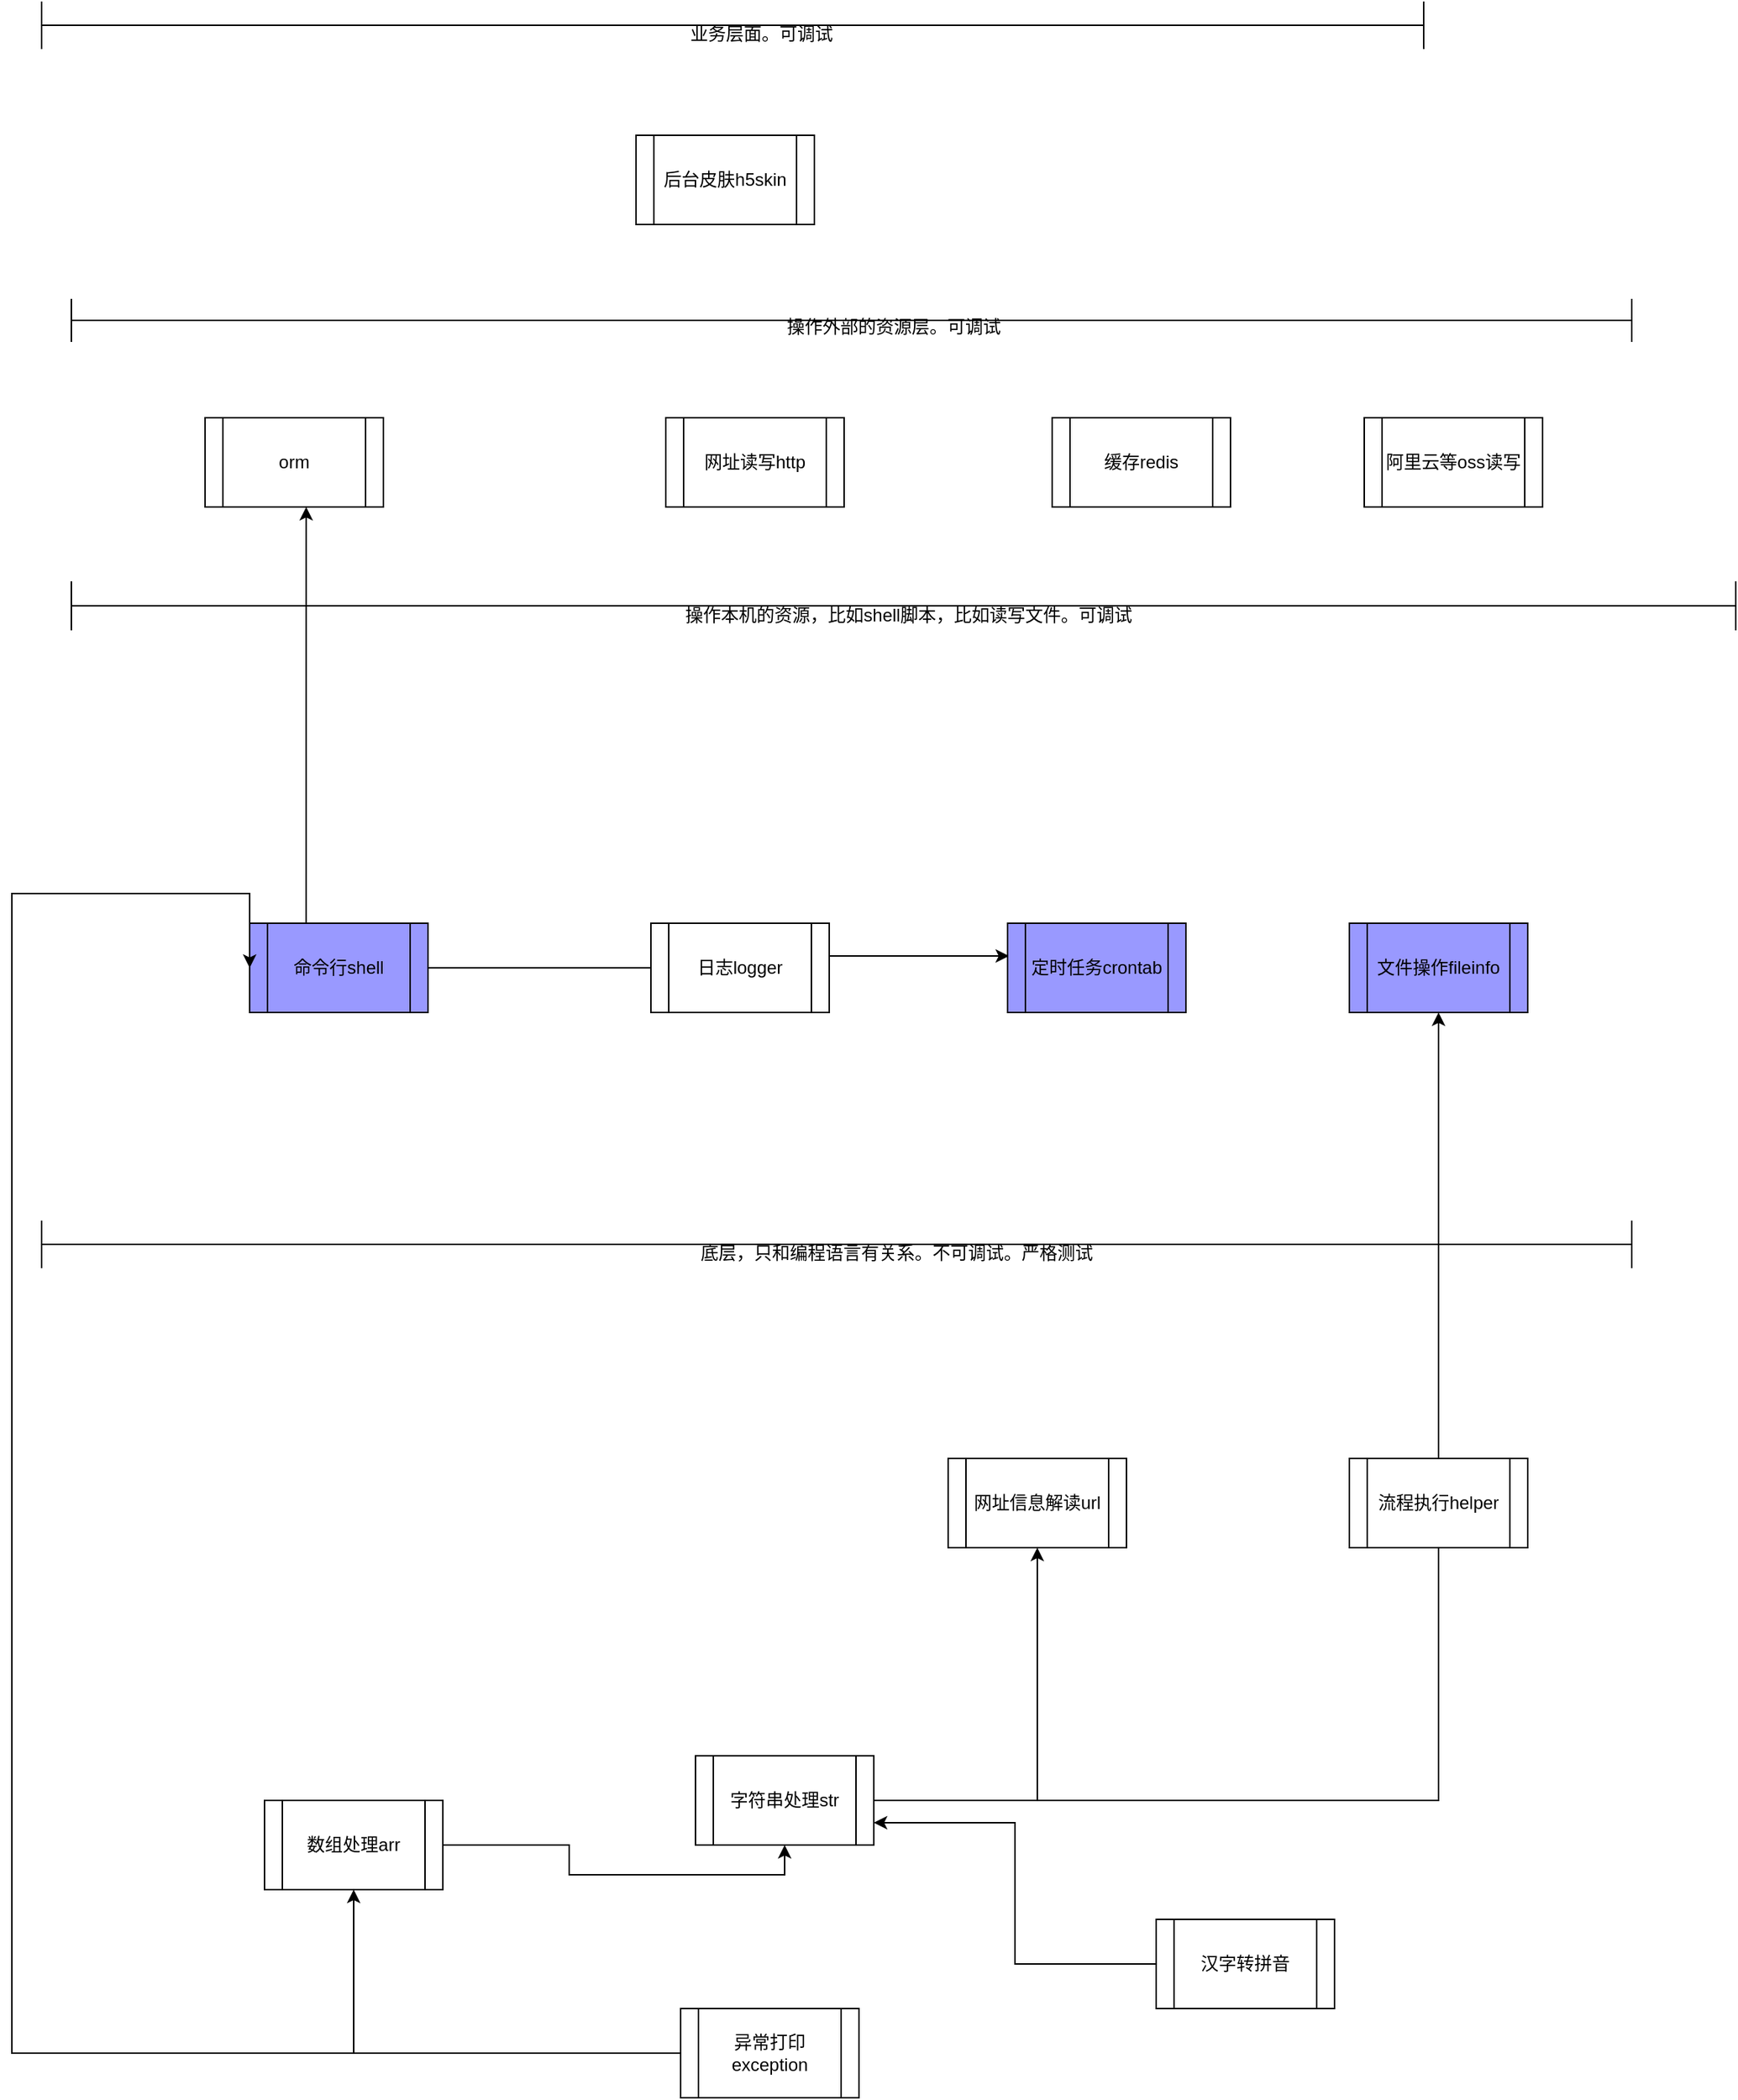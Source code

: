 <mxfile version="13.1.1" type="github">
  <diagram id="Wmi0Aczo4TX7lCzF5_Ux" name="第 1 页">
    <mxGraphModel dx="2035" dy="1163" grid="1" gridSize="10" guides="1" tooltips="1" connect="1" arrows="1" fold="1" page="1" pageScale="1" pageWidth="827" pageHeight="1169" math="0" shadow="0">
      <root>
        <mxCell id="0" />
        <mxCell id="1" parent="0" />
        <mxCell id="zSYfAOfOFXAkye_TDumf-17" style="edgeStyle=orthogonalEdgeStyle;rounded=0;orthogonalLoop=1;jettySize=auto;html=1;entryX=0.5;entryY=1;entryDx=0;entryDy=0;" edge="1" parent="1" source="zSYfAOfOFXAkye_TDumf-2" target="zSYfAOfOFXAkye_TDumf-15">
          <mxGeometry relative="1" as="geometry" />
        </mxCell>
        <mxCell id="zSYfAOfOFXAkye_TDumf-18" style="edgeStyle=orthogonalEdgeStyle;rounded=0;orthogonalLoop=1;jettySize=auto;html=1;entryX=0.5;entryY=1;entryDx=0;entryDy=0;" edge="1" parent="1" source="zSYfAOfOFXAkye_TDumf-2" target="zSYfAOfOFXAkye_TDumf-16">
          <mxGeometry relative="1" as="geometry" />
        </mxCell>
        <mxCell id="zSYfAOfOFXAkye_TDumf-2" value="字符串处理str" style="shape=process;whiteSpace=wrap;html=1;backgroundOutline=1;" vertex="1" parent="1">
          <mxGeometry x="330" y="1210" width="120" height="60" as="geometry" />
        </mxCell>
        <mxCell id="zSYfAOfOFXAkye_TDumf-5" style="edgeStyle=orthogonalEdgeStyle;rounded=0;orthogonalLoop=1;jettySize=auto;html=1;entryX=0.5;entryY=1;entryDx=0;entryDy=0;" edge="1" parent="1" source="zSYfAOfOFXAkye_TDumf-4" target="zSYfAOfOFXAkye_TDumf-2">
          <mxGeometry relative="1" as="geometry" />
        </mxCell>
        <mxCell id="zSYfAOfOFXAkye_TDumf-4" value="数组处理arr" style="shape=process;whiteSpace=wrap;html=1;backgroundOutline=1;" vertex="1" parent="1">
          <mxGeometry x="40" y="1240" width="120" height="60" as="geometry" />
        </mxCell>
        <mxCell id="zSYfAOfOFXAkye_TDumf-12" style="edgeStyle=orthogonalEdgeStyle;rounded=0;orthogonalLoop=1;jettySize=auto;html=1;entryX=0.567;entryY=1;entryDx=0;entryDy=0;entryPerimeter=0;" edge="1" parent="1" source="zSYfAOfOFXAkye_TDumf-6" target="zSYfAOfOFXAkye_TDumf-9">
          <mxGeometry relative="1" as="geometry" />
        </mxCell>
        <mxCell id="zSYfAOfOFXAkye_TDumf-13" style="edgeStyle=orthogonalEdgeStyle;rounded=0;orthogonalLoop=1;jettySize=auto;html=1;entryX=0.008;entryY=0.367;entryDx=0;entryDy=0;entryPerimeter=0;" edge="1" parent="1" source="zSYfAOfOFXAkye_TDumf-6" target="zSYfAOfOFXAkye_TDumf-8">
          <mxGeometry relative="1" as="geometry">
            <Array as="points">
              <mxPoint x="460" y="672" />
              <mxPoint x="460" y="672" />
            </Array>
          </mxGeometry>
        </mxCell>
        <mxCell id="zSYfAOfOFXAkye_TDumf-6" value="日志logger" style="shape=process;whiteSpace=wrap;html=1;backgroundOutline=1;" vertex="1" parent="1">
          <mxGeometry x="300" y="650" width="120" height="60" as="geometry" />
        </mxCell>
        <mxCell id="zSYfAOfOFXAkye_TDumf-7" value="流程执行helper" style="shape=process;whiteSpace=wrap;html=1;backgroundOutline=1;" vertex="1" parent="1">
          <mxGeometry x="770" y="1010" width="120" height="60" as="geometry" />
        </mxCell>
        <mxCell id="zSYfAOfOFXAkye_TDumf-8" value="定时任务crontab" style="shape=process;whiteSpace=wrap;html=1;backgroundOutline=1;fillColor=#9999FF;" vertex="1" parent="1">
          <mxGeometry x="540" y="650" width="120" height="60" as="geometry" />
        </mxCell>
        <mxCell id="zSYfAOfOFXAkye_TDumf-9" value="orm" style="shape=process;whiteSpace=wrap;html=1;backgroundOutline=1;" vertex="1" parent="1">
          <mxGeometry y="310" width="120" height="60" as="geometry" />
        </mxCell>
        <mxCell id="zSYfAOfOFXAkye_TDumf-10" value="命令行shell" style="shape=process;whiteSpace=wrap;html=1;backgroundOutline=1;fillColor=#9999FF;" vertex="1" parent="1">
          <mxGeometry x="30" y="650" width="120" height="60" as="geometry" />
        </mxCell>
        <mxCell id="zSYfAOfOFXAkye_TDumf-14" style="edgeStyle=orthogonalEdgeStyle;rounded=0;orthogonalLoop=1;jettySize=auto;html=1;entryX=0.5;entryY=1;entryDx=0;entryDy=0;" edge="1" parent="1" source="zSYfAOfOFXAkye_TDumf-11" target="zSYfAOfOFXAkye_TDumf-4">
          <mxGeometry relative="1" as="geometry" />
        </mxCell>
        <mxCell id="zSYfAOfOFXAkye_TDumf-37" style="edgeStyle=orthogonalEdgeStyle;rounded=0;orthogonalLoop=1;jettySize=auto;html=1;entryX=0;entryY=0.5;entryDx=0;entryDy=0;" edge="1" parent="1" source="zSYfAOfOFXAkye_TDumf-11" target="zSYfAOfOFXAkye_TDumf-10">
          <mxGeometry relative="1" as="geometry">
            <Array as="points">
              <mxPoint x="-130" y="1410" />
              <mxPoint x="-130" y="630" />
            </Array>
          </mxGeometry>
        </mxCell>
        <mxCell id="zSYfAOfOFXAkye_TDumf-11" value="异常打印exception" style="shape=process;whiteSpace=wrap;html=1;backgroundOutline=1;" vertex="1" parent="1">
          <mxGeometry x="320" y="1380" width="120" height="60" as="geometry" />
        </mxCell>
        <mxCell id="zSYfAOfOFXAkye_TDumf-15" value="网址信息解读url" style="shape=process;whiteSpace=wrap;html=1;backgroundOutline=1;" vertex="1" parent="1">
          <mxGeometry x="500" y="1010" width="120" height="60" as="geometry" />
        </mxCell>
        <mxCell id="zSYfAOfOFXAkye_TDumf-16" value="文件操作fileinfo" style="shape=process;whiteSpace=wrap;html=1;backgroundOutline=1;fillColor=#9999FF;" vertex="1" parent="1">
          <mxGeometry x="770" y="650" width="120" height="60" as="geometry" />
        </mxCell>
        <mxCell id="zSYfAOfOFXAkye_TDumf-20" style="edgeStyle=orthogonalEdgeStyle;rounded=0;orthogonalLoop=1;jettySize=auto;html=1;entryX=1;entryY=0.75;entryDx=0;entryDy=0;" edge="1" parent="1" source="zSYfAOfOFXAkye_TDumf-19" target="zSYfAOfOFXAkye_TDumf-2">
          <mxGeometry relative="1" as="geometry" />
        </mxCell>
        <mxCell id="zSYfAOfOFXAkye_TDumf-19" value="汉字转拼音" style="shape=process;whiteSpace=wrap;html=1;backgroundOutline=1;" vertex="1" parent="1">
          <mxGeometry x="640" y="1320" width="120" height="60" as="geometry" />
        </mxCell>
        <mxCell id="zSYfAOfOFXAkye_TDumf-21" value="缓存redis" style="shape=process;whiteSpace=wrap;html=1;backgroundOutline=1;" vertex="1" parent="1">
          <mxGeometry x="570" y="310" width="120" height="60" as="geometry" />
        </mxCell>
        <mxCell id="zSYfAOfOFXAkye_TDumf-22" value="后台皮肤h5skin" style="shape=process;whiteSpace=wrap;html=1;backgroundOutline=1;" vertex="1" parent="1">
          <mxGeometry x="290" y="120" width="120" height="60" as="geometry" />
        </mxCell>
        <mxCell id="zSYfAOfOFXAkye_TDumf-25" value="" style="shape=crossbar;whiteSpace=wrap;html=1;rounded=1;" vertex="1" parent="1">
          <mxGeometry x="-110" y="850" width="1070" height="32" as="geometry" />
        </mxCell>
        <mxCell id="zSYfAOfOFXAkye_TDumf-27" value="底层，只和编程语言有关系。不可调试。严格测试" style="text;html=1;align=center;verticalAlign=middle;resizable=0;points=[];autosize=1;" vertex="1" parent="zSYfAOfOFXAkye_TDumf-25">
          <mxGeometry x="435" y="12" width="280" height="20" as="geometry" />
        </mxCell>
        <mxCell id="zSYfAOfOFXAkye_TDumf-28" value="" style="shape=crossbar;whiteSpace=wrap;html=1;rounded=1;" vertex="1" parent="1">
          <mxGeometry x="-90" y="230" width="1050" height="29" as="geometry" />
        </mxCell>
        <mxCell id="zSYfAOfOFXAkye_TDumf-29" value="操作外部的资源层。可调试" style="text;html=1;align=center;verticalAlign=middle;resizable=0;points=[];autosize=1;" vertex="1" parent="zSYfAOfOFXAkye_TDumf-28">
          <mxGeometry x="473" y="9" width="160" height="20" as="geometry" />
        </mxCell>
        <mxCell id="zSYfAOfOFXAkye_TDumf-30" value="" style="shape=crossbar;whiteSpace=wrap;html=1;rounded=1;" vertex="1" parent="1">
          <mxGeometry x="-90" y="420" width="1120" height="33" as="geometry" />
        </mxCell>
        <mxCell id="zSYfAOfOFXAkye_TDumf-31" value="操作本机的资源，比如shell脚本，比如读写文件。可调试" style="text;html=1;align=center;verticalAlign=middle;resizable=0;points=[];autosize=1;" vertex="1" parent="zSYfAOfOFXAkye_TDumf-30">
          <mxGeometry x="403" y="13" width="320" height="20" as="geometry" />
        </mxCell>
        <mxCell id="zSYfAOfOFXAkye_TDumf-32" value="网址读写http" style="shape=process;whiteSpace=wrap;html=1;backgroundOutline=1;" vertex="1" parent="1">
          <mxGeometry x="310" y="310" width="120" height="60" as="geometry" />
        </mxCell>
        <mxCell id="zSYfAOfOFXAkye_TDumf-33" value="阿里云等oss读写" style="shape=process;whiteSpace=wrap;html=1;backgroundOutline=1;" vertex="1" parent="1">
          <mxGeometry x="780" y="310" width="120" height="60" as="geometry" />
        </mxCell>
        <mxCell id="zSYfAOfOFXAkye_TDumf-34" value="" style="shape=crossbar;whiteSpace=wrap;html=1;rounded=1;" vertex="1" parent="1">
          <mxGeometry x="-110" y="30" width="930" height="32" as="geometry" />
        </mxCell>
        <mxCell id="zSYfAOfOFXAkye_TDumf-35" value="业务层面。可调试" style="text;html=1;align=center;verticalAlign=middle;resizable=0;points=[];autosize=1;" vertex="1" parent="zSYfAOfOFXAkye_TDumf-34">
          <mxGeometry x="429" y="12" width="110" height="20" as="geometry" />
        </mxCell>
      </root>
    </mxGraphModel>
  </diagram>
</mxfile>

